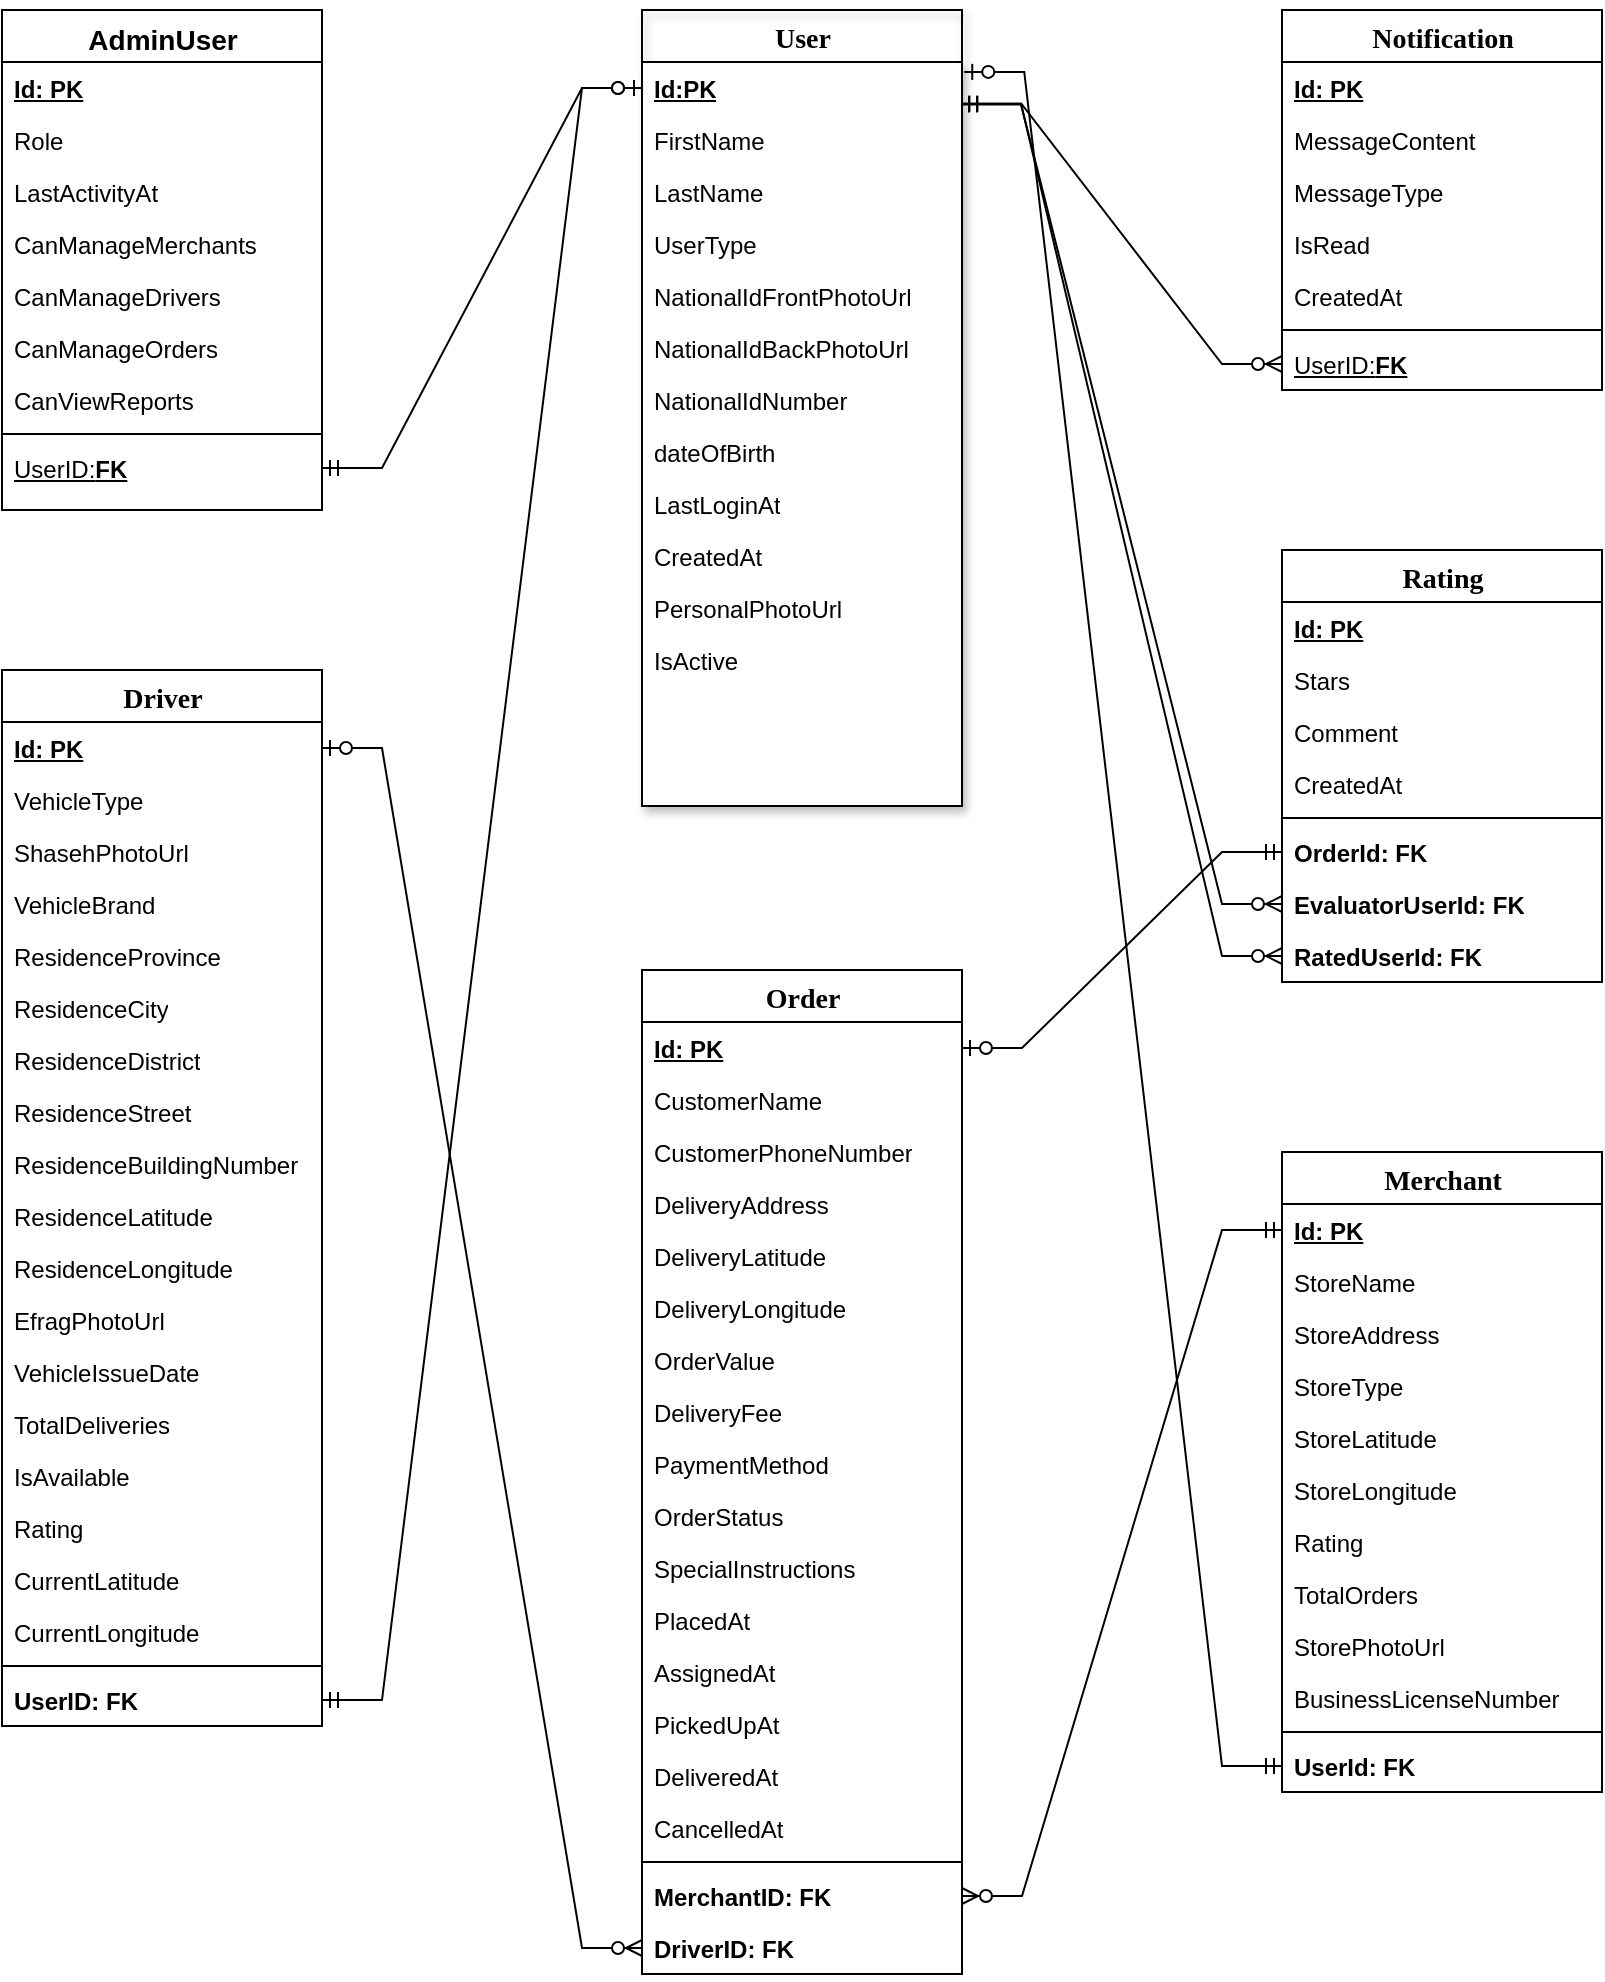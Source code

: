 <mxfile version="27.0.9">
  <diagram name="Page-1" id="9f46799a-70d6-7492-0946-bef42562c5a5">
    <mxGraphModel dx="758" dy="1317" grid="1" gridSize="10" guides="1" tooltips="1" connect="1" arrows="1" fold="1" page="1" pageScale="1" pageWidth="1100" pageHeight="850" background="none" math="0" shadow="0">
      <root>
        <mxCell id="0" />
        <mxCell id="1" parent="0" />
        <mxCell id="78961159f06e98e8-30" value="&lt;font style=&quot;font-size: 14px;&quot;&gt;User&lt;/font&gt;" style="swimlane;html=1;fontStyle=1;align=center;verticalAlign=top;childLayout=stackLayout;horizontal=1;startSize=26;horizontalStack=0;resizeParent=1;resizeLast=0;collapsible=1;marginBottom=0;swimlaneFillColor=#ffffff;rounded=0;shadow=1;comic=0;labelBackgroundColor=none;strokeWidth=1;fillColor=none;fontFamily=Verdana;fontSize=12;" parent="1" vertex="1">
          <mxGeometry x="440" y="-440" width="160" height="398" as="geometry" />
        </mxCell>
        <mxCell id="78961159f06e98e8-31" value="&lt;u&gt;&lt;b&gt;Id:PK&lt;/b&gt;&lt;/u&gt;" style="text;html=1;strokeColor=none;fillColor=none;align=left;verticalAlign=top;spacingLeft=4;spacingRight=4;whiteSpace=wrap;overflow=hidden;rotatable=0;points=[[0,0.5],[1,0.5]];portConstraint=eastwest;" parent="78961159f06e98e8-30" vertex="1">
          <mxGeometry y="26" width="160" height="26" as="geometry" />
        </mxCell>
        <mxCell id="78961159f06e98e8-37" value="FirstName" style="text;html=1;strokeColor=none;fillColor=none;align=left;verticalAlign=top;spacingLeft=4;spacingRight=4;whiteSpace=wrap;overflow=hidden;rotatable=0;points=[[0,0.5],[1,0.5]];portConstraint=eastwest;" parent="78961159f06e98e8-30" vertex="1">
          <mxGeometry y="52" width="160" height="26" as="geometry" />
        </mxCell>
        <mxCell id="78961159f06e98e8-39" value="LastName" style="text;html=1;strokeColor=none;fillColor=none;align=left;verticalAlign=top;spacingLeft=4;spacingRight=4;whiteSpace=wrap;overflow=hidden;rotatable=0;points=[[0,0.5],[1,0.5]];portConstraint=eastwest;" parent="78961159f06e98e8-30" vertex="1">
          <mxGeometry y="78" width="160" height="26" as="geometry" />
        </mxCell>
        <mxCell id="78961159f06e98e8-34" value="UserType" style="text;html=1;strokeColor=none;fillColor=none;align=left;verticalAlign=top;spacingLeft=4;spacingRight=4;whiteSpace=wrap;overflow=hidden;rotatable=0;points=[[0,0.5],[1,0.5]];portConstraint=eastwest;" parent="78961159f06e98e8-30" vertex="1">
          <mxGeometry y="104" width="160" height="26" as="geometry" />
        </mxCell>
        <mxCell id="VPQvotO6Zu7PKWgFoK75-1" value="&lt;span style=&quot;text-align: center;&quot;&gt;NationalIdFrontPhotoUrl&lt;/span&gt;" style="text;html=1;strokeColor=none;fillColor=none;align=left;verticalAlign=top;spacingLeft=4;spacingRight=4;whiteSpace=wrap;overflow=hidden;rotatable=0;points=[[0,0.5],[1,0.5]];portConstraint=eastwest;" parent="78961159f06e98e8-30" vertex="1">
          <mxGeometry y="130" width="160" height="26" as="geometry" />
        </mxCell>
        <mxCell id="VPQvotO6Zu7PKWgFoK75-3" value="&lt;span style=&quot;text-align: center;&quot;&gt;NationalIdBackPhotoUrl&lt;/span&gt;" style="text;html=1;strokeColor=none;fillColor=none;align=left;verticalAlign=top;spacingLeft=4;spacingRight=4;whiteSpace=wrap;overflow=hidden;rotatable=0;points=[[0,0.5],[1,0.5]];portConstraint=eastwest;" parent="78961159f06e98e8-30" vertex="1">
          <mxGeometry y="156" width="160" height="26" as="geometry" />
        </mxCell>
        <mxCell id="VPQvotO6Zu7PKWgFoK75-4" value="&lt;span style=&quot;text-align: center;&quot;&gt;NationalIdNumber&lt;/span&gt;" style="text;html=1;strokeColor=none;fillColor=none;align=left;verticalAlign=top;spacingLeft=4;spacingRight=4;whiteSpace=wrap;overflow=hidden;rotatable=0;points=[[0,0.5],[1,0.5]];portConstraint=eastwest;" parent="78961159f06e98e8-30" vertex="1">
          <mxGeometry y="182" width="160" height="26" as="geometry" />
        </mxCell>
        <mxCell id="VPQvotO6Zu7PKWgFoK75-5" value="&lt;span style=&quot;text-align: center;&quot;&gt;dateOfBirth&lt;/span&gt;" style="text;html=1;strokeColor=none;fillColor=none;align=left;verticalAlign=top;spacingLeft=4;spacingRight=4;whiteSpace=wrap;overflow=hidden;rotatable=0;points=[[0,0.5],[1,0.5]];portConstraint=eastwest;" parent="78961159f06e98e8-30" vertex="1">
          <mxGeometry y="208" width="160" height="26" as="geometry" />
        </mxCell>
        <mxCell id="78961159f06e98e8-36" value="&lt;span style=&quot;text-align: center;&quot;&gt;LastLoginAt&lt;/span&gt;" style="text;html=1;strokeColor=none;fillColor=none;align=left;verticalAlign=top;spacingLeft=4;spacingRight=4;whiteSpace=wrap;overflow=hidden;rotatable=0;points=[[0,0.5],[1,0.5]];portConstraint=eastwest;" parent="78961159f06e98e8-30" vertex="1">
          <mxGeometry y="234" width="160" height="26" as="geometry" />
        </mxCell>
        <mxCell id="SUh7LVjrC2NaDjoCSoDe-33" value="&lt;span style=&quot;text-align: center;&quot;&gt;CreatedAt&lt;/span&gt;" style="text;html=1;strokeColor=none;fillColor=none;align=left;verticalAlign=top;spacingLeft=4;spacingRight=4;whiteSpace=wrap;overflow=hidden;rotatable=0;points=[[0,0.5],[1,0.5]];portConstraint=eastwest;" parent="78961159f06e98e8-30" vertex="1">
          <mxGeometry y="260" width="160" height="26" as="geometry" />
        </mxCell>
        <mxCell id="78961159f06e98e8-42" value="&lt;span style=&quot;text-align: center;&quot;&gt;PersonalPhotoUrl&lt;/span&gt;" style="text;html=1;strokeColor=none;fillColor=none;align=left;verticalAlign=top;spacingLeft=4;spacingRight=4;whiteSpace=wrap;overflow=hidden;rotatable=0;points=[[0,0.5],[1,0.5]];portConstraint=eastwest;" parent="78961159f06e98e8-30" vertex="1">
          <mxGeometry y="286" width="160" height="26" as="geometry" />
        </mxCell>
        <mxCell id="VPQvotO6Zu7PKWgFoK75-6" value="&lt;span style=&quot;text-align: center;&quot;&gt;IsActive&lt;/span&gt;" style="text;html=1;strokeColor=none;fillColor=none;align=left;verticalAlign=top;spacingLeft=4;spacingRight=4;whiteSpace=wrap;overflow=hidden;rotatable=0;points=[[0,0.5],[1,0.5]];portConstraint=eastwest;" parent="78961159f06e98e8-30" vertex="1">
          <mxGeometry y="312" width="160" height="26" as="geometry" />
        </mxCell>
        <mxCell id="78961159f06e98e8-43" value="&lt;font style=&quot;font-size: 14px;&quot;&gt;Order&lt;/font&gt;" style="swimlane;html=1;fontStyle=1;align=center;verticalAlign=top;childLayout=stackLayout;horizontal=1;startSize=26;horizontalStack=0;resizeParent=1;resizeLast=0;collapsible=1;marginBottom=0;swimlaneFillColor=#ffffff;rounded=0;shadow=0;comic=0;labelBackgroundColor=none;strokeWidth=1;fillColor=none;fontFamily=Verdana;fontSize=12" parent="1" vertex="1">
          <mxGeometry x="440" y="40" width="160" height="502" as="geometry" />
        </mxCell>
        <mxCell id="78961159f06e98e8-44" value="&lt;u&gt;&lt;b&gt;Id: PK&lt;/b&gt;&lt;/u&gt;" style="text;html=1;strokeColor=none;fillColor=none;align=left;verticalAlign=top;spacingLeft=4;spacingRight=4;whiteSpace=wrap;overflow=hidden;rotatable=0;points=[[0,0.5],[1,0.5]];portConstraint=eastwest;" parent="78961159f06e98e8-43" vertex="1">
          <mxGeometry y="26" width="160" height="26" as="geometry" />
        </mxCell>
        <mxCell id="78961159f06e98e8-45" value="CustomerName " style="text;html=1;strokeColor=none;fillColor=none;align=left;verticalAlign=top;spacingLeft=4;spacingRight=4;whiteSpace=wrap;overflow=hidden;rotatable=0;points=[[0,0.5],[1,0.5]];portConstraint=eastwest;" parent="78961159f06e98e8-43" vertex="1">
          <mxGeometry y="52" width="160" height="26" as="geometry" />
        </mxCell>
        <mxCell id="78961159f06e98e8-49" value="CustomerPhoneNumber " style="text;html=1;strokeColor=none;fillColor=none;align=left;verticalAlign=top;spacingLeft=4;spacingRight=4;whiteSpace=wrap;overflow=hidden;rotatable=0;points=[[0,0.5],[1,0.5]];portConstraint=eastwest;" parent="78961159f06e98e8-43" vertex="1">
          <mxGeometry y="78" width="160" height="26" as="geometry" />
        </mxCell>
        <mxCell id="78961159f06e98e8-50" value="DeliveryAddress " style="text;html=1;strokeColor=none;fillColor=none;align=left;verticalAlign=top;spacingLeft=4;spacingRight=4;whiteSpace=wrap;overflow=hidden;rotatable=0;points=[[0,0.5],[1,0.5]];portConstraint=eastwest;" parent="78961159f06e98e8-43" vertex="1">
          <mxGeometry y="104" width="160" height="26" as="geometry" />
        </mxCell>
        <mxCell id="iL2EJ9oDhEHjna34eY3v-1" value="DeliveryLatitude  " style="text;html=1;strokeColor=none;fillColor=none;align=left;verticalAlign=top;spacingLeft=4;spacingRight=4;whiteSpace=wrap;overflow=hidden;rotatable=0;points=[[0,0.5],[1,0.5]];portConstraint=eastwest;" parent="78961159f06e98e8-43" vertex="1">
          <mxGeometry y="130" width="160" height="26" as="geometry" />
        </mxCell>
        <mxCell id="iL2EJ9oDhEHjna34eY3v-2" value="DeliveryLongitude  " style="text;html=1;strokeColor=none;fillColor=none;align=left;verticalAlign=top;spacingLeft=4;spacingRight=4;whiteSpace=wrap;overflow=hidden;rotatable=0;points=[[0,0.5],[1,0.5]];portConstraint=eastwest;" parent="78961159f06e98e8-43" vertex="1">
          <mxGeometry y="156" width="160" height="26" as="geometry" />
        </mxCell>
        <mxCell id="iL2EJ9oDhEHjna34eY3v-3" value="OrderValue   " style="text;html=1;strokeColor=none;fillColor=none;align=left;verticalAlign=top;spacingLeft=4;spacingRight=4;whiteSpace=wrap;overflow=hidden;rotatable=0;points=[[0,0.5],[1,0.5]];portConstraint=eastwest;" parent="78961159f06e98e8-43" vertex="1">
          <mxGeometry y="182" width="160" height="26" as="geometry" />
        </mxCell>
        <mxCell id="iL2EJ9oDhEHjna34eY3v-4" value="DeliveryFee   " style="text;html=1;strokeColor=none;fillColor=none;align=left;verticalAlign=top;spacingLeft=4;spacingRight=4;whiteSpace=wrap;overflow=hidden;rotatable=0;points=[[0,0.5],[1,0.5]];portConstraint=eastwest;" parent="78961159f06e98e8-43" vertex="1">
          <mxGeometry y="208" width="160" height="26" as="geometry" />
        </mxCell>
        <mxCell id="iL2EJ9oDhEHjna34eY3v-5" value="PaymentMethod   " style="text;html=1;strokeColor=none;fillColor=none;align=left;verticalAlign=top;spacingLeft=4;spacingRight=4;whiteSpace=wrap;overflow=hidden;rotatable=0;points=[[0,0.5],[1,0.5]];portConstraint=eastwest;" parent="78961159f06e98e8-43" vertex="1">
          <mxGeometry y="234" width="160" height="26" as="geometry" />
        </mxCell>
        <mxCell id="iL2EJ9oDhEHjna34eY3v-6" value="OrderStatus   " style="text;html=1;strokeColor=none;fillColor=none;align=left;verticalAlign=top;spacingLeft=4;spacingRight=4;whiteSpace=wrap;overflow=hidden;rotatable=0;points=[[0,0.5],[1,0.5]];portConstraint=eastwest;" parent="78961159f06e98e8-43" vertex="1">
          <mxGeometry y="260" width="160" height="26" as="geometry" />
        </mxCell>
        <mxCell id="iL2EJ9oDhEHjna34eY3v-7" value="SpecialInstructions   " style="text;html=1;strokeColor=none;fillColor=none;align=left;verticalAlign=top;spacingLeft=4;spacingRight=4;whiteSpace=wrap;overflow=hidden;rotatable=0;points=[[0,0.5],[1,0.5]];portConstraint=eastwest;" parent="78961159f06e98e8-43" vertex="1">
          <mxGeometry y="286" width="160" height="26" as="geometry" />
        </mxCell>
        <mxCell id="iL2EJ9oDhEHjna34eY3v-8" value="PlacedAt    " style="text;html=1;strokeColor=none;fillColor=none;align=left;verticalAlign=top;spacingLeft=4;spacingRight=4;whiteSpace=wrap;overflow=hidden;rotatable=0;points=[[0,0.5],[1,0.5]];portConstraint=eastwest;" parent="78961159f06e98e8-43" vertex="1">
          <mxGeometry y="312" width="160" height="26" as="geometry" />
        </mxCell>
        <mxCell id="iL2EJ9oDhEHjna34eY3v-9" value="AssignedAt    " style="text;html=1;strokeColor=none;fillColor=none;align=left;verticalAlign=top;spacingLeft=4;spacingRight=4;whiteSpace=wrap;overflow=hidden;rotatable=0;points=[[0,0.5],[1,0.5]];portConstraint=eastwest;" parent="78961159f06e98e8-43" vertex="1">
          <mxGeometry y="338" width="160" height="26" as="geometry" />
        </mxCell>
        <mxCell id="iL2EJ9oDhEHjna34eY3v-10" value="PickedUpAt    " style="text;html=1;strokeColor=none;fillColor=none;align=left;verticalAlign=top;spacingLeft=4;spacingRight=4;whiteSpace=wrap;overflow=hidden;rotatable=0;points=[[0,0.5],[1,0.5]];portConstraint=eastwest;" parent="78961159f06e98e8-43" vertex="1">
          <mxGeometry y="364" width="160" height="26" as="geometry" />
        </mxCell>
        <mxCell id="iL2EJ9oDhEHjna34eY3v-11" value="DeliveredAt     " style="text;html=1;strokeColor=none;fillColor=none;align=left;verticalAlign=top;spacingLeft=4;spacingRight=4;whiteSpace=wrap;overflow=hidden;rotatable=0;points=[[0,0.5],[1,0.5]];portConstraint=eastwest;" parent="78961159f06e98e8-43" vertex="1">
          <mxGeometry y="390" width="160" height="26" as="geometry" />
        </mxCell>
        <mxCell id="iL2EJ9oDhEHjna34eY3v-12" value="CancelledAt    " style="text;html=1;strokeColor=none;fillColor=none;align=left;verticalAlign=top;spacingLeft=4;spacingRight=4;whiteSpace=wrap;overflow=hidden;rotatable=0;points=[[0,0.5],[1,0.5]];portConstraint=eastwest;" parent="78961159f06e98e8-43" vertex="1">
          <mxGeometry y="416" width="160" height="26" as="geometry" />
        </mxCell>
        <mxCell id="78961159f06e98e8-51" value="" style="line;html=1;strokeWidth=1;fillColor=none;align=left;verticalAlign=middle;spacingTop=-1;spacingLeft=3;spacingRight=3;rotatable=0;labelPosition=right;points=[];portConstraint=eastwest;" parent="78961159f06e98e8-43" vertex="1">
          <mxGeometry y="442" width="160" height="8" as="geometry" />
        </mxCell>
        <mxCell id="78961159f06e98e8-52" value="&lt;b&gt;MerchantID: FK&lt;/b&gt;" style="text;html=1;strokeColor=none;fillColor=none;align=left;verticalAlign=top;spacingLeft=4;spacingRight=4;whiteSpace=wrap;overflow=hidden;rotatable=0;points=[[0,0.5],[1,0.5]];portConstraint=eastwest;" parent="78961159f06e98e8-43" vertex="1">
          <mxGeometry y="450" width="160" height="26" as="geometry" />
        </mxCell>
        <mxCell id="F0Hp7yyjyl0AhPJtBW6G-1" value="&lt;b&gt;DriverID: FK&lt;/b&gt;" style="text;html=1;strokeColor=none;fillColor=none;align=left;verticalAlign=top;spacingLeft=4;spacingRight=4;whiteSpace=wrap;overflow=hidden;rotatable=0;points=[[0,0.5],[1,0.5]];portConstraint=eastwest;" parent="78961159f06e98e8-43" vertex="1">
          <mxGeometry y="476" width="160" height="26" as="geometry" />
        </mxCell>
        <mxCell id="78961159f06e98e8-95" value="&lt;font style=&quot;font-size: 14px;&quot;&gt;Rating  &lt;/font&gt;" style="swimlane;html=1;fontStyle=1;align=center;verticalAlign=top;childLayout=stackLayout;horizontal=1;startSize=26;horizontalStack=0;resizeParent=1;resizeLast=0;collapsible=1;marginBottom=0;swimlaneFillColor=#ffffff;rounded=0;shadow=0;comic=0;labelBackgroundColor=none;strokeWidth=1;fillColor=none;fontFamily=Verdana;fontSize=12" parent="1" vertex="1">
          <mxGeometry x="760" y="-170" width="160" height="216" as="geometry" />
        </mxCell>
        <mxCell id="78961159f06e98e8-96" value="&lt;b&gt;&lt;u&gt;Id: PK&lt;/u&gt;&lt;/b&gt;" style="text;html=1;strokeColor=none;fillColor=none;align=left;verticalAlign=top;spacingLeft=4;spacingRight=4;whiteSpace=wrap;overflow=hidden;rotatable=0;points=[[0,0.5],[1,0.5]];portConstraint=eastwest;" parent="78961159f06e98e8-95" vertex="1">
          <mxGeometry y="26" width="160" height="26" as="geometry" />
        </mxCell>
        <mxCell id="78961159f06e98e8-97" value="Stars " style="text;html=1;strokeColor=none;fillColor=none;align=left;verticalAlign=top;spacingLeft=4;spacingRight=4;whiteSpace=wrap;overflow=hidden;rotatable=0;points=[[0,0.5],[1,0.5]];portConstraint=eastwest;" parent="78961159f06e98e8-95" vertex="1">
          <mxGeometry y="52" width="160" height="26" as="geometry" />
        </mxCell>
        <mxCell id="78961159f06e98e8-102" value="Comment " style="text;html=1;strokeColor=none;fillColor=none;align=left;verticalAlign=top;spacingLeft=4;spacingRight=4;whiteSpace=wrap;overflow=hidden;rotatable=0;points=[[0,0.5],[1,0.5]];portConstraint=eastwest;" parent="78961159f06e98e8-95" vertex="1">
          <mxGeometry y="78" width="160" height="26" as="geometry" />
        </mxCell>
        <mxCell id="0GrzaZNlcetozOdafaef-1" value="CreatedAt " style="text;html=1;strokeColor=none;fillColor=none;align=left;verticalAlign=top;spacingLeft=4;spacingRight=4;whiteSpace=wrap;overflow=hidden;rotatable=0;points=[[0,0.5],[1,0.5]];portConstraint=eastwest;" parent="78961159f06e98e8-95" vertex="1">
          <mxGeometry y="104" width="160" height="26" as="geometry" />
        </mxCell>
        <mxCell id="78961159f06e98e8-103" value="" style="line;html=1;strokeWidth=1;fillColor=none;align=left;verticalAlign=middle;spacingTop=-1;spacingLeft=3;spacingRight=3;rotatable=0;labelPosition=right;points=[];portConstraint=eastwest;" parent="78961159f06e98e8-95" vertex="1">
          <mxGeometry y="130" width="160" height="8" as="geometry" />
        </mxCell>
        <mxCell id="78961159f06e98e8-104" value="&lt;b&gt;OrderId: FK&lt;/b&gt;" style="text;html=1;strokeColor=none;fillColor=none;align=left;verticalAlign=top;spacingLeft=4;spacingRight=4;whiteSpace=wrap;overflow=hidden;rotatable=0;points=[[0,0.5],[1,0.5]];portConstraint=eastwest;" parent="78961159f06e98e8-95" vertex="1">
          <mxGeometry y="138" width="160" height="26" as="geometry" />
        </mxCell>
        <mxCell id="iL2EJ9oDhEHjna34eY3v-20" value="&lt;b&gt;EvaluatorUserId: FK&lt;/b&gt;" style="text;html=1;strokeColor=none;fillColor=none;align=left;verticalAlign=top;spacingLeft=4;spacingRight=4;whiteSpace=wrap;overflow=hidden;rotatable=0;points=[[0,0.5],[1,0.5]];portConstraint=eastwest;" parent="78961159f06e98e8-95" vertex="1">
          <mxGeometry y="164" width="160" height="26" as="geometry" />
        </mxCell>
        <mxCell id="iL2EJ9oDhEHjna34eY3v-21" value="&lt;b&gt;RatedUserId: FK&lt;/b&gt;" style="text;html=1;strokeColor=none;fillColor=none;align=left;verticalAlign=top;spacingLeft=4;spacingRight=4;whiteSpace=wrap;overflow=hidden;rotatable=0;points=[[0,0.5],[1,0.5]];portConstraint=eastwest;" parent="78961159f06e98e8-95" vertex="1">
          <mxGeometry y="190" width="160" height="26" as="geometry" />
        </mxCell>
        <mxCell id="X3uE-LrM48MCn2eNPJ3g-1" value="&lt;font style=&quot;font-size: 14px;&quot;&gt;Driver&lt;/font&gt;" style="swimlane;html=1;fontStyle=1;align=center;verticalAlign=top;childLayout=stackLayout;horizontal=1;startSize=26;horizontalStack=0;resizeParent=1;resizeLast=0;collapsible=1;marginBottom=0;swimlaneFillColor=#ffffff;rounded=0;shadow=0;comic=0;labelBackgroundColor=none;strokeWidth=1;fillColor=none;fontFamily=Verdana;fontSize=12" parent="1" vertex="1">
          <mxGeometry x="120" y="-110" width="160" height="528" as="geometry" />
        </mxCell>
        <mxCell id="X3uE-LrM48MCn2eNPJ3g-2" value="&lt;b&gt;&lt;u&gt;Id: PK&lt;/u&gt;&lt;/b&gt;" style="text;html=1;strokeColor=none;fillColor=none;align=left;verticalAlign=top;spacingLeft=4;spacingRight=4;whiteSpace=wrap;overflow=hidden;rotatable=0;points=[[0,0.5],[1,0.5]];portConstraint=eastwest;" parent="X3uE-LrM48MCn2eNPJ3g-1" vertex="1">
          <mxGeometry y="26" width="160" height="26" as="geometry" />
        </mxCell>
        <mxCell id="VPQvotO6Zu7PKWgFoK75-17" value="VehicleType " style="text;html=1;strokeColor=none;fillColor=none;align=left;verticalAlign=top;spacingLeft=4;spacingRight=4;whiteSpace=wrap;overflow=hidden;rotatable=0;points=[[0,0.5],[1,0.5]];portConstraint=eastwest;" parent="X3uE-LrM48MCn2eNPJ3g-1" vertex="1">
          <mxGeometry y="52" width="160" height="26" as="geometry" />
        </mxCell>
        <mxCell id="VPQvotO6Zu7PKWgFoK75-16" value="ShasehPhotoUrl  " style="text;html=1;strokeColor=none;fillColor=none;align=left;verticalAlign=top;spacingLeft=4;spacingRight=4;whiteSpace=wrap;overflow=hidden;rotatable=0;points=[[0,0.5],[1,0.5]];portConstraint=eastwest;" parent="X3uE-LrM48MCn2eNPJ3g-1" vertex="1">
          <mxGeometry y="78" width="160" height="26" as="geometry" />
        </mxCell>
        <mxCell id="VPQvotO6Zu7PKWgFoK75-18" value="VehicleBrand  " style="text;html=1;strokeColor=none;fillColor=none;align=left;verticalAlign=top;spacingLeft=4;spacingRight=4;whiteSpace=wrap;overflow=hidden;rotatable=0;points=[[0,0.5],[1,0.5]];portConstraint=eastwest;" parent="X3uE-LrM48MCn2eNPJ3g-1" vertex="1">
          <mxGeometry y="104" width="160" height="26" as="geometry" />
        </mxCell>
        <mxCell id="VPQvotO6Zu7PKWgFoK75-19" value="ResidenceProvince  " style="text;html=1;strokeColor=none;fillColor=none;align=left;verticalAlign=top;spacingLeft=4;spacingRight=4;whiteSpace=wrap;overflow=hidden;rotatable=0;points=[[0,0.5],[1,0.5]];portConstraint=eastwest;" parent="X3uE-LrM48MCn2eNPJ3g-1" vertex="1">
          <mxGeometry y="130" width="160" height="26" as="geometry" />
        </mxCell>
        <mxCell id="UyxnEt44LT0u_xQNHHzw-1" value="ResidenceCity" style="text;html=1;strokeColor=none;fillColor=none;align=left;verticalAlign=top;spacingLeft=4;spacingRight=4;whiteSpace=wrap;overflow=hidden;rotatable=0;points=[[0,0.5],[1,0.5]];portConstraint=eastwest;" vertex="1" parent="X3uE-LrM48MCn2eNPJ3g-1">
          <mxGeometry y="156" width="160" height="26" as="geometry" />
        </mxCell>
        <mxCell id="VPQvotO6Zu7PKWgFoK75-20" value="ResidenceDistrict  " style="text;html=1;strokeColor=none;fillColor=none;align=left;verticalAlign=top;spacingLeft=4;spacingRight=4;whiteSpace=wrap;overflow=hidden;rotatable=0;points=[[0,0.5],[1,0.5]];portConstraint=eastwest;" parent="X3uE-LrM48MCn2eNPJ3g-1" vertex="1">
          <mxGeometry y="182" width="160" height="26" as="geometry" />
        </mxCell>
        <mxCell id="VPQvotO6Zu7PKWgFoK75-21" value="ResidenceStreet  " style="text;html=1;strokeColor=none;fillColor=none;align=left;verticalAlign=top;spacingLeft=4;spacingRight=4;whiteSpace=wrap;overflow=hidden;rotatable=0;points=[[0,0.5],[1,0.5]];portConstraint=eastwest;" parent="X3uE-LrM48MCn2eNPJ3g-1" vertex="1">
          <mxGeometry y="208" width="160" height="26" as="geometry" />
        </mxCell>
        <mxCell id="VPQvotO6Zu7PKWgFoK75-22" value="ResidenceBuildingNumber  " style="text;html=1;strokeColor=none;fillColor=none;align=left;verticalAlign=top;spacingLeft=4;spacingRight=4;whiteSpace=wrap;overflow=hidden;rotatable=0;points=[[0,0.5],[1,0.5]];portConstraint=eastwest;" parent="X3uE-LrM48MCn2eNPJ3g-1" vertex="1">
          <mxGeometry y="234" width="160" height="26" as="geometry" />
        </mxCell>
        <mxCell id="VPQvotO6Zu7PKWgFoK75-23" value="ResidenceLatitude  " style="text;html=1;strokeColor=none;fillColor=none;align=left;verticalAlign=top;spacingLeft=4;spacingRight=4;whiteSpace=wrap;overflow=hidden;rotatable=0;points=[[0,0.5],[1,0.5]];portConstraint=eastwest;" parent="X3uE-LrM48MCn2eNPJ3g-1" vertex="1">
          <mxGeometry y="260" width="160" height="26" as="geometry" />
        </mxCell>
        <mxCell id="VPQvotO6Zu7PKWgFoK75-24" value="ResidenceLongitude  " style="text;html=1;strokeColor=none;fillColor=none;align=left;verticalAlign=top;spacingLeft=4;spacingRight=4;whiteSpace=wrap;overflow=hidden;rotatable=0;points=[[0,0.5],[1,0.5]];portConstraint=eastwest;" parent="X3uE-LrM48MCn2eNPJ3g-1" vertex="1">
          <mxGeometry y="286" width="160" height="26" as="geometry" />
        </mxCell>
        <mxCell id="VPQvotO6Zu7PKWgFoK75-25" value="EfragPhotoUrl  " style="text;html=1;strokeColor=none;fillColor=none;align=left;verticalAlign=top;spacingLeft=4;spacingRight=4;whiteSpace=wrap;overflow=hidden;rotatable=0;points=[[0,0.5],[1,0.5]];portConstraint=eastwest;" parent="X3uE-LrM48MCn2eNPJ3g-1" vertex="1">
          <mxGeometry y="312" width="160" height="26" as="geometry" />
        </mxCell>
        <mxCell id="VPQvotO6Zu7PKWgFoK75-27" value="VehicleIssueDate  " style="text;html=1;strokeColor=none;fillColor=none;align=left;verticalAlign=top;spacingLeft=4;spacingRight=4;whiteSpace=wrap;overflow=hidden;rotatable=0;points=[[0,0.5],[1,0.5]];portConstraint=eastwest;" parent="X3uE-LrM48MCn2eNPJ3g-1" vertex="1">
          <mxGeometry y="338" width="160" height="26" as="geometry" />
        </mxCell>
        <mxCell id="UyxnEt44LT0u_xQNHHzw-2" value="&lt;span style=&quot;text-align: center;&quot;&gt;TotalDeliveries&lt;/span&gt;" style="text;html=1;strokeColor=none;fillColor=none;align=left;verticalAlign=top;spacingLeft=4;spacingRight=4;whiteSpace=wrap;overflow=hidden;rotatable=0;points=[[0,0.5],[1,0.5]];portConstraint=eastwest;" vertex="1" parent="X3uE-LrM48MCn2eNPJ3g-1">
          <mxGeometry y="364" width="160" height="26" as="geometry" />
        </mxCell>
        <mxCell id="VPQvotO6Zu7PKWgFoK75-28" value="IsAvailable   " style="text;html=1;strokeColor=none;fillColor=none;align=left;verticalAlign=top;spacingLeft=4;spacingRight=4;whiteSpace=wrap;overflow=hidden;rotatable=0;points=[[0,0.5],[1,0.5]];portConstraint=eastwest;" parent="X3uE-LrM48MCn2eNPJ3g-1" vertex="1">
          <mxGeometry y="390" width="160" height="26" as="geometry" />
        </mxCell>
        <mxCell id="VPQvotO6Zu7PKWgFoK75-29" value="Rating  " style="text;html=1;strokeColor=none;fillColor=none;align=left;verticalAlign=top;spacingLeft=4;spacingRight=4;whiteSpace=wrap;overflow=hidden;rotatable=0;points=[[0,0.5],[1,0.5]];portConstraint=eastwest;" parent="X3uE-LrM48MCn2eNPJ3g-1" vertex="1">
          <mxGeometry y="416" width="160" height="26" as="geometry" />
        </mxCell>
        <mxCell id="VPQvotO6Zu7PKWgFoK75-30" value="CurrentLatitude   " style="text;html=1;strokeColor=none;fillColor=none;align=left;verticalAlign=top;spacingLeft=4;spacingRight=4;whiteSpace=wrap;overflow=hidden;rotatable=0;points=[[0,0.5],[1,0.5]];portConstraint=eastwest;" parent="X3uE-LrM48MCn2eNPJ3g-1" vertex="1">
          <mxGeometry y="442" width="160" height="26" as="geometry" />
        </mxCell>
        <mxCell id="VPQvotO6Zu7PKWgFoK75-31" value="CurrentLongitude   " style="text;html=1;strokeColor=none;fillColor=none;align=left;verticalAlign=top;spacingLeft=4;spacingRight=4;whiteSpace=wrap;overflow=hidden;rotatable=0;points=[[0,0.5],[1,0.5]];portConstraint=eastwest;" parent="X3uE-LrM48MCn2eNPJ3g-1" vertex="1">
          <mxGeometry y="468" width="160" height="26" as="geometry" />
        </mxCell>
        <mxCell id="SUh7LVjrC2NaDjoCSoDe-18" value="" style="line;html=1;strokeWidth=1;fillColor=none;align=left;verticalAlign=middle;spacingTop=-1;spacingLeft=3;spacingRight=3;rotatable=0;labelPosition=right;points=[];portConstraint=eastwest;" parent="X3uE-LrM48MCn2eNPJ3g-1" vertex="1">
          <mxGeometry y="494" width="160" height="8" as="geometry" />
        </mxCell>
        <mxCell id="SUh7LVjrC2NaDjoCSoDe-20" value="&lt;b&gt;UserID: FK&lt;/b&gt;" style="text;html=1;strokeColor=none;fillColor=none;align=left;verticalAlign=top;spacingLeft=4;spacingRight=4;whiteSpace=wrap;overflow=hidden;rotatable=0;points=[[0,0.5],[1,0.5]];portConstraint=eastwest;" parent="X3uE-LrM48MCn2eNPJ3g-1" vertex="1">
          <mxGeometry y="502" width="160" height="26" as="geometry" />
        </mxCell>
        <mxCell id="X3uE-LrM48MCn2eNPJ3g-8" value="&lt;font style=&quot;font-size: 14px;&quot;&gt;Notification&lt;/font&gt;" style="swimlane;html=1;fontStyle=1;align=center;verticalAlign=top;childLayout=stackLayout;horizontal=1;startSize=26;horizontalStack=0;resizeParent=1;resizeLast=0;collapsible=1;marginBottom=0;swimlaneFillColor=#ffffff;rounded=0;shadow=0;comic=0;labelBackgroundColor=none;strokeWidth=1;fillColor=none;fontFamily=Verdana;fontSize=12;noLabel=0;fixDash=0;metaEdit=0;spacing=2;" parent="1" vertex="1">
          <mxGeometry x="760" y="-440" width="160" height="190" as="geometry" />
        </mxCell>
        <mxCell id="SUh7LVjrC2NaDjoCSoDe-30" value="&lt;b style=&quot;background-color: transparent; color: light-dark(rgb(0, 0, 0), rgb(255, 255, 255));&quot;&gt;&lt;u&gt;Id: PK&lt;/u&gt;&lt;/b&gt;" style="text;html=1;strokeColor=none;fillColor=none;align=left;verticalAlign=top;spacingLeft=4;spacingRight=4;whiteSpace=wrap;overflow=hidden;rotatable=0;points=[[0,0.5],[1,0.5]];portConstraint=eastwest;" parent="X3uE-LrM48MCn2eNPJ3g-8" vertex="1">
          <mxGeometry y="26" width="160" height="26" as="geometry" />
        </mxCell>
        <mxCell id="X3uE-LrM48MCn2eNPJ3g-10" value="&lt;span style=&quot;text-align: center;&quot;&gt;MessageContent&lt;/span&gt;" style="text;html=1;strokeColor=none;fillColor=none;align=left;verticalAlign=top;spacingLeft=4;spacingRight=4;whiteSpace=wrap;overflow=hidden;rotatable=0;points=[[0,0.5],[1,0.5]];portConstraint=eastwest;" parent="X3uE-LrM48MCn2eNPJ3g-8" vertex="1">
          <mxGeometry y="52" width="160" height="26" as="geometry" />
        </mxCell>
        <mxCell id="X3uE-LrM48MCn2eNPJ3g-11" value="&lt;span style=&quot;text-align: center;&quot;&gt;MessageType&lt;/span&gt;" style="text;html=1;strokeColor=none;fillColor=none;align=left;verticalAlign=top;spacingLeft=4;spacingRight=4;whiteSpace=wrap;overflow=hidden;rotatable=0;points=[[0,0.5],[1,0.5]];portConstraint=eastwest;" parent="X3uE-LrM48MCn2eNPJ3g-8" vertex="1">
          <mxGeometry y="78" width="160" height="26" as="geometry" />
        </mxCell>
        <mxCell id="SUh7LVjrC2NaDjoCSoDe-32" value="&lt;span style=&quot;text-align: center;&quot;&gt;IsRead&lt;/span&gt;" style="text;html=1;strokeColor=none;fillColor=none;align=left;verticalAlign=top;spacingLeft=4;spacingRight=4;whiteSpace=wrap;overflow=hidden;rotatable=0;points=[[0,0.5],[1,0.5]];portConstraint=eastwest;" parent="X3uE-LrM48MCn2eNPJ3g-8" vertex="1">
          <mxGeometry y="104" width="160" height="26" as="geometry" />
        </mxCell>
        <mxCell id="VPQvotO6Zu7PKWgFoK75-12" value="&lt;span style=&quot;text-align: center;&quot;&gt;CreatedAt&lt;/span&gt;" style="text;html=1;strokeColor=none;fillColor=none;align=left;verticalAlign=top;spacingLeft=4;spacingRight=4;whiteSpace=wrap;overflow=hidden;rotatable=0;points=[[0,0.5],[1,0.5]];portConstraint=eastwest;" parent="X3uE-LrM48MCn2eNPJ3g-8" vertex="1">
          <mxGeometry y="130" width="160" height="26" as="geometry" />
        </mxCell>
        <mxCell id="VPQvotO6Zu7PKWgFoK75-15" value="" style="line;html=1;strokeWidth=1;fillColor=none;align=left;verticalAlign=middle;spacingTop=-1;spacingLeft=3;spacingRight=3;rotatable=0;labelPosition=right;points=[];portConstraint=eastwest;" parent="X3uE-LrM48MCn2eNPJ3g-8" vertex="1">
          <mxGeometry y="156" width="160" height="8" as="geometry" />
        </mxCell>
        <mxCell id="VPQvotO6Zu7PKWgFoK75-13" value="&lt;u&gt;UserID:&lt;b&gt;FK&lt;/b&gt;&lt;/u&gt;" style="text;html=1;strokeColor=none;fillColor=none;align=left;verticalAlign=top;spacingLeft=4;spacingRight=4;whiteSpace=wrap;overflow=hidden;rotatable=0;points=[[0,0.5],[1,0.5]];portConstraint=eastwest;" parent="X3uE-LrM48MCn2eNPJ3g-8" vertex="1">
          <mxGeometry y="164" width="160" height="26" as="geometry" />
        </mxCell>
        <mxCell id="jT9vipb4cR68LhdPQQRQ-14" value="" style="edgeStyle=entityRelationEdgeStyle;fontSize=12;html=1;endArrow=ERzeroToOne;startArrow=ERmandOne;rounded=0;exitX=1;exitY=0.5;exitDx=0;exitDy=0;" parent="1" source="SUh7LVjrC2NaDjoCSoDe-20" target="78961159f06e98e8-31" edge="1">
          <mxGeometry width="100" height="100" relative="1" as="geometry">
            <mxPoint x="260" y="-230" as="sourcePoint" />
            <mxPoint x="190" y="-120" as="targetPoint" />
          </mxGeometry>
        </mxCell>
        <mxCell id="SUh7LVjrC2NaDjoCSoDe-6" value="&lt;b style=&quot;font-family: Helvetica; text-wrap-mode: wrap;&quot;&gt;&lt;font style=&quot;font-size: 14px;&quot;&gt;AdminUser&lt;/font&gt;&lt;/b&gt;" style="swimlane;html=1;fontStyle=1;align=center;verticalAlign=top;childLayout=stackLayout;horizontal=1;startSize=26;horizontalStack=0;resizeParent=1;resizeLast=0;collapsible=1;marginBottom=0;swimlaneFillColor=#ffffff;rounded=0;shadow=0;comic=0;labelBackgroundColor=none;strokeWidth=1;fillColor=none;fontFamily=Verdana;fontSize=12" parent="1" vertex="1">
          <mxGeometry x="120" y="-440" width="160" height="250" as="geometry" />
        </mxCell>
        <mxCell id="SUh7LVjrC2NaDjoCSoDe-7" value="&lt;u&gt;&lt;b&gt;Id: PK&lt;/b&gt;&lt;/u&gt;" style="text;html=1;strokeColor=none;fillColor=none;align=left;verticalAlign=top;spacingLeft=4;spacingRight=4;whiteSpace=wrap;overflow=hidden;rotatable=0;points=[[0,0.5],[1,0.5]];portConstraint=eastwest;" parent="SUh7LVjrC2NaDjoCSoDe-6" vertex="1">
          <mxGeometry y="26" width="160" height="26" as="geometry" />
        </mxCell>
        <mxCell id="SUh7LVjrC2NaDjoCSoDe-8" value="&lt;span style=&quot;text-align: center;&quot;&gt;Role&lt;/span&gt;" style="text;html=1;strokeColor=none;fillColor=none;align=left;verticalAlign=top;spacingLeft=4;spacingRight=4;whiteSpace=wrap;overflow=hidden;rotatable=0;points=[[0,0.5],[1,0.5]];portConstraint=eastwest;" parent="SUh7LVjrC2NaDjoCSoDe-6" vertex="1">
          <mxGeometry y="52" width="160" height="26" as="geometry" />
        </mxCell>
        <mxCell id="SUh7LVjrC2NaDjoCSoDe-14" value="&lt;span style=&quot;text-align: center;&quot;&gt;LastActivityAt&lt;/span&gt;" style="text;html=1;strokeColor=none;fillColor=none;align=left;verticalAlign=top;spacingLeft=4;spacingRight=4;whiteSpace=wrap;overflow=hidden;rotatable=0;points=[[0,0.5],[1,0.5]];portConstraint=eastwest;" parent="SUh7LVjrC2NaDjoCSoDe-6" vertex="1">
          <mxGeometry y="78" width="160" height="26" as="geometry" />
        </mxCell>
        <mxCell id="SUh7LVjrC2NaDjoCSoDe-9" value="&lt;span style=&quot;text-align: center;&quot;&gt;CanManageMerchants&lt;/span&gt;" style="text;html=1;strokeColor=none;fillColor=none;align=left;verticalAlign=top;spacingLeft=4;spacingRight=4;whiteSpace=wrap;overflow=hidden;rotatable=0;points=[[0,0.5],[1,0.5]];portConstraint=eastwest;" parent="SUh7LVjrC2NaDjoCSoDe-6" vertex="1">
          <mxGeometry y="104" width="160" height="26" as="geometry" />
        </mxCell>
        <mxCell id="SUh7LVjrC2NaDjoCSoDe-10" value="&lt;span style=&quot;text-align: center;&quot;&gt;CanManageDrivers&lt;/span&gt;" style="text;html=1;strokeColor=none;fillColor=none;align=left;verticalAlign=top;spacingLeft=4;spacingRight=4;whiteSpace=wrap;overflow=hidden;rotatable=0;points=[[0,0.5],[1,0.5]];portConstraint=eastwest;" parent="SUh7LVjrC2NaDjoCSoDe-6" vertex="1">
          <mxGeometry y="130" width="160" height="26" as="geometry" />
        </mxCell>
        <mxCell id="SUh7LVjrC2NaDjoCSoDe-15" value="&lt;span style=&quot;text-align: center;&quot;&gt;CanManageOrders&lt;/span&gt;" style="text;html=1;strokeColor=none;fillColor=none;align=left;verticalAlign=top;spacingLeft=4;spacingRight=4;whiteSpace=wrap;overflow=hidden;rotatable=0;points=[[0,0.5],[1,0.5]];portConstraint=eastwest;" parent="SUh7LVjrC2NaDjoCSoDe-6" vertex="1">
          <mxGeometry y="156" width="160" height="26" as="geometry" />
        </mxCell>
        <mxCell id="VPQvotO6Zu7PKWgFoK75-7" value="&lt;span style=&quot;text-align: center;&quot;&gt;CanViewReports&lt;/span&gt;" style="text;html=1;strokeColor=none;fillColor=none;align=left;verticalAlign=top;spacingLeft=4;spacingRight=4;whiteSpace=wrap;overflow=hidden;rotatable=0;points=[[0,0.5],[1,0.5]];portConstraint=eastwest;" parent="SUh7LVjrC2NaDjoCSoDe-6" vertex="1">
          <mxGeometry y="182" width="160" height="26" as="geometry" />
        </mxCell>
        <mxCell id="VPQvotO6Zu7PKWgFoK75-9" value="" style="line;html=1;strokeWidth=1;fillColor=none;align=left;verticalAlign=middle;spacingTop=-1;spacingLeft=3;spacingRight=3;rotatable=0;labelPosition=right;points=[];portConstraint=eastwest;" parent="SUh7LVjrC2NaDjoCSoDe-6" vertex="1">
          <mxGeometry y="208" width="160" height="8" as="geometry" />
        </mxCell>
        <mxCell id="VPQvotO6Zu7PKWgFoK75-8" value="&lt;u&gt;UserID:&lt;b&gt;FK&lt;/b&gt;&lt;/u&gt;" style="text;html=1;strokeColor=none;fillColor=none;align=left;verticalAlign=top;spacingLeft=4;spacingRight=4;whiteSpace=wrap;overflow=hidden;rotatable=0;points=[[0,0.5],[1,0.5]];portConstraint=eastwest;" parent="SUh7LVjrC2NaDjoCSoDe-6" vertex="1">
          <mxGeometry y="216" width="160" height="26" as="geometry" />
        </mxCell>
        <mxCell id="iL2EJ9oDhEHjna34eY3v-13" value="&lt;font style=&quot;font-size: 14px;&quot;&gt;Merchant&lt;/font&gt;" style="swimlane;html=1;fontStyle=1;align=center;verticalAlign=top;childLayout=stackLayout;horizontal=1;startSize=26;horizontalStack=0;resizeParent=1;resizeLast=0;collapsible=1;marginBottom=0;swimlaneFillColor=#ffffff;rounded=0;shadow=0;comic=0;labelBackgroundColor=none;strokeWidth=1;fillColor=none;fontFamily=Verdana;fontSize=12" parent="1" vertex="1">
          <mxGeometry x="760" y="131" width="160" height="320" as="geometry" />
        </mxCell>
        <mxCell id="iL2EJ9oDhEHjna34eY3v-14" value="&lt;b&gt;&lt;u&gt;Id: PK&lt;/u&gt;&lt;/b&gt;" style="text;html=1;strokeColor=none;fillColor=none;align=left;verticalAlign=top;spacingLeft=4;spacingRight=4;whiteSpace=wrap;overflow=hidden;rotatable=0;points=[[0,0.5],[1,0.5]];portConstraint=eastwest;" parent="iL2EJ9oDhEHjna34eY3v-13" vertex="1">
          <mxGeometry y="26" width="160" height="26" as="geometry" />
        </mxCell>
        <mxCell id="iL2EJ9oDhEHjna34eY3v-15" value="StoreName " style="text;html=1;strokeColor=none;fillColor=none;align=left;verticalAlign=top;spacingLeft=4;spacingRight=4;whiteSpace=wrap;overflow=hidden;rotatable=0;points=[[0,0.5],[1,0.5]];portConstraint=eastwest;" parent="iL2EJ9oDhEHjna34eY3v-13" vertex="1">
          <mxGeometry y="52" width="160" height="26" as="geometry" />
        </mxCell>
        <mxCell id="iL2EJ9oDhEHjna34eY3v-16" value="StoreAddress " style="text;html=1;strokeColor=none;fillColor=none;align=left;verticalAlign=top;spacingLeft=4;spacingRight=4;whiteSpace=wrap;overflow=hidden;rotatable=0;points=[[0,0.5],[1,0.5]];portConstraint=eastwest;" parent="iL2EJ9oDhEHjna34eY3v-13" vertex="1">
          <mxGeometry y="78" width="160" height="26" as="geometry" />
        </mxCell>
        <mxCell id="iL2EJ9oDhEHjna34eY3v-17" value="StoreType " style="text;html=1;strokeColor=none;fillColor=none;align=left;verticalAlign=top;spacingLeft=4;spacingRight=4;whiteSpace=wrap;overflow=hidden;rotatable=0;points=[[0,0.5],[1,0.5]];portConstraint=eastwest;" parent="iL2EJ9oDhEHjna34eY3v-13" vertex="1">
          <mxGeometry y="104" width="160" height="26" as="geometry" />
        </mxCell>
        <mxCell id="iL2EJ9oDhEHjna34eY3v-23" value="StoreLatitude  " style="text;html=1;strokeColor=none;fillColor=none;align=left;verticalAlign=top;spacingLeft=4;spacingRight=4;whiteSpace=wrap;overflow=hidden;rotatable=0;points=[[0,0.5],[1,0.5]];portConstraint=eastwest;" parent="iL2EJ9oDhEHjna34eY3v-13" vertex="1">
          <mxGeometry y="130" width="160" height="26" as="geometry" />
        </mxCell>
        <mxCell id="iL2EJ9oDhEHjna34eY3v-22" value="StoreLongitude  " style="text;html=1;strokeColor=none;fillColor=none;align=left;verticalAlign=top;spacingLeft=4;spacingRight=4;whiteSpace=wrap;overflow=hidden;rotatable=0;points=[[0,0.5],[1,0.5]];portConstraint=eastwest;" parent="iL2EJ9oDhEHjna34eY3v-13" vertex="1">
          <mxGeometry y="156" width="160" height="26" as="geometry" />
        </mxCell>
        <mxCell id="iL2EJ9oDhEHjna34eY3v-24" value="Rating  " style="text;html=1;strokeColor=none;fillColor=none;align=left;verticalAlign=top;spacingLeft=4;spacingRight=4;whiteSpace=wrap;overflow=hidden;rotatable=0;points=[[0,0.5],[1,0.5]];portConstraint=eastwest;" parent="iL2EJ9oDhEHjna34eY3v-13" vertex="1">
          <mxGeometry y="182" width="160" height="26" as="geometry" />
        </mxCell>
        <mxCell id="iL2EJ9oDhEHjna34eY3v-25" value="TotalOrders  " style="text;html=1;strokeColor=none;fillColor=none;align=left;verticalAlign=top;spacingLeft=4;spacingRight=4;whiteSpace=wrap;overflow=hidden;rotatable=0;points=[[0,0.5],[1,0.5]];portConstraint=eastwest;" parent="iL2EJ9oDhEHjna34eY3v-13" vertex="1">
          <mxGeometry y="208" width="160" height="26" as="geometry" />
        </mxCell>
        <mxCell id="UyxnEt44LT0u_xQNHHzw-3" value="&lt;span style=&quot;text-align: center;&quot;&gt;StorePhotoUrl&lt;/span&gt;" style="text;html=1;strokeColor=none;fillColor=none;align=left;verticalAlign=top;spacingLeft=4;spacingRight=4;whiteSpace=wrap;overflow=hidden;rotatable=0;points=[[0,0.5],[1,0.5]];portConstraint=eastwest;" vertex="1" parent="iL2EJ9oDhEHjna34eY3v-13">
          <mxGeometry y="234" width="160" height="26" as="geometry" />
        </mxCell>
        <mxCell id="iL2EJ9oDhEHjna34eY3v-26" value="BusinessLicenseNumber  " style="text;html=1;strokeColor=none;fillColor=none;align=left;verticalAlign=top;spacingLeft=4;spacingRight=4;whiteSpace=wrap;overflow=hidden;rotatable=0;points=[[0,0.5],[1,0.5]];portConstraint=eastwest;" parent="iL2EJ9oDhEHjna34eY3v-13" vertex="1">
          <mxGeometry y="260" width="160" height="26" as="geometry" />
        </mxCell>
        <mxCell id="iL2EJ9oDhEHjna34eY3v-18" value="" style="line;html=1;strokeWidth=1;fillColor=none;align=left;verticalAlign=middle;spacingTop=-1;spacingLeft=3;spacingRight=3;rotatable=0;labelPosition=right;points=[];portConstraint=eastwest;" parent="iL2EJ9oDhEHjna34eY3v-13" vertex="1">
          <mxGeometry y="286" width="160" height="8" as="geometry" />
        </mxCell>
        <mxCell id="iL2EJ9oDhEHjna34eY3v-19" value="&lt;b&gt;UserId: FK&lt;/b&gt;" style="text;html=1;strokeColor=none;fillColor=none;align=left;verticalAlign=top;spacingLeft=4;spacingRight=4;whiteSpace=wrap;overflow=hidden;rotatable=0;points=[[0,0.5],[1,0.5]];portConstraint=eastwest;" parent="iL2EJ9oDhEHjna34eY3v-13" vertex="1">
          <mxGeometry y="294" width="160" height="26" as="geometry" />
        </mxCell>
        <mxCell id="iL2EJ9oDhEHjna34eY3v-28" value="" style="edgeStyle=entityRelationEdgeStyle;fontSize=12;html=1;endArrow=ERzeroToOne;startArrow=ERmandOne;rounded=0;entryX=0;entryY=0.5;entryDx=0;entryDy=0;exitX=1;exitY=0.5;exitDx=0;exitDy=0;" parent="1" source="VPQvotO6Zu7PKWgFoK75-8" target="78961159f06e98e8-31" edge="1">
          <mxGeometry width="100" height="100" relative="1" as="geometry">
            <mxPoint x="290" y="-61" as="sourcePoint" />
            <mxPoint x="450" y="-391" as="targetPoint" />
          </mxGeometry>
        </mxCell>
        <mxCell id="iL2EJ9oDhEHjna34eY3v-29" value="" style="edgeStyle=entityRelationEdgeStyle;fontSize=12;html=1;endArrow=ERzeroToOne;startArrow=ERmandOne;rounded=0;entryX=1.007;entryY=0.19;entryDx=0;entryDy=0;exitX=0;exitY=0.5;exitDx=0;exitDy=0;entryPerimeter=0;" parent="1" source="iL2EJ9oDhEHjna34eY3v-19" target="78961159f06e98e8-31" edge="1">
          <mxGeometry width="100" height="100" relative="1" as="geometry">
            <mxPoint x="680" y="420" as="sourcePoint" />
            <mxPoint x="450" y="-391" as="targetPoint" />
          </mxGeometry>
        </mxCell>
        <mxCell id="iL2EJ9oDhEHjna34eY3v-31" value="" style="edgeStyle=entityRelationEdgeStyle;fontSize=12;html=1;endArrow=ERzeroToMany;startArrow=ERmandOne;rounded=0;exitX=0;exitY=0.5;exitDx=0;exitDy=0;entryX=1;entryY=0.5;entryDx=0;entryDy=0;" parent="1" source="iL2EJ9oDhEHjna34eY3v-14" target="78961159f06e98e8-52" edge="1">
          <mxGeometry width="100" height="100" relative="1" as="geometry">
            <mxPoint x="580" y="250" as="sourcePoint" />
            <mxPoint x="680" y="150" as="targetPoint" />
          </mxGeometry>
        </mxCell>
        <mxCell id="iL2EJ9oDhEHjna34eY3v-33" value="" style="edgeStyle=entityRelationEdgeStyle;fontSize=12;html=1;endArrow=ERzeroToOne;startArrow=ERmandOne;rounded=0;entryX=1;entryY=0.5;entryDx=0;entryDy=0;exitX=0;exitY=0.5;exitDx=0;exitDy=0;" parent="1" source="78961159f06e98e8-104" target="78961159f06e98e8-44" edge="1">
          <mxGeometry width="100" height="100" relative="1" as="geometry">
            <mxPoint x="700" y="-130" as="sourcePoint" />
            <mxPoint x="650" y="330" as="targetPoint" />
          </mxGeometry>
        </mxCell>
        <mxCell id="iL2EJ9oDhEHjna34eY3v-34" value="" style="edgeStyle=entityRelationEdgeStyle;fontSize=12;html=1;endArrow=ERzeroToMany;startArrow=ERzeroToOne;rounded=0;entryX=0;entryY=0.5;entryDx=0;entryDy=0;exitX=1;exitY=0.5;exitDx=0;exitDy=0;" parent="1" source="X3uE-LrM48MCn2eNPJ3g-2" target="F0Hp7yyjyl0AhPJtBW6G-1" edge="1">
          <mxGeometry width="100" height="100" relative="1" as="geometry">
            <mxPoint x="540" y="260" as="sourcePoint" />
            <mxPoint x="640" y="160" as="targetPoint" />
          </mxGeometry>
        </mxCell>
        <mxCell id="iL2EJ9oDhEHjna34eY3v-36" value="" style="edgeStyle=entityRelationEdgeStyle;fontSize=12;html=1;endArrow=ERzeroToMany;startArrow=ERmandOne;rounded=0;exitX=0.997;exitY=0.818;exitDx=0;exitDy=0;entryX=0;entryY=0.5;entryDx=0;entryDy=0;exitPerimeter=0;" parent="1" source="78961159f06e98e8-31" target="iL2EJ9oDhEHjna34eY3v-20" edge="1">
          <mxGeometry width="100" height="100" relative="1" as="geometry">
            <mxPoint x="710" y="-400" as="sourcePoint" />
            <mxPoint x="550" y="-67" as="targetPoint" />
          </mxGeometry>
        </mxCell>
        <mxCell id="iL2EJ9oDhEHjna34eY3v-37" value="" style="edgeStyle=entityRelationEdgeStyle;fontSize=12;html=1;endArrow=ERzeroToMany;startArrow=ERmandOne;rounded=0;entryX=0;entryY=0.5;entryDx=0;entryDy=0;exitX=0.997;exitY=0.804;exitDx=0;exitDy=0;exitPerimeter=0;" parent="1" source="78961159f06e98e8-31" target="iL2EJ9oDhEHjna34eY3v-21" edge="1">
          <mxGeometry width="100" height="100" relative="1" as="geometry">
            <mxPoint x="600" y="-393" as="sourcePoint" />
            <mxPoint x="770" y="17" as="targetPoint" />
          </mxGeometry>
        </mxCell>
        <mxCell id="iL2EJ9oDhEHjna34eY3v-39" value="" style="edgeStyle=entityRelationEdgeStyle;fontSize=12;html=1;endArrow=ERzeroToMany;startArrow=ERmandOne;rounded=0;exitX=0.998;exitY=0.802;exitDx=0;exitDy=0;exitPerimeter=0;entryX=0;entryY=0.5;entryDx=0;entryDy=0;" parent="1" source="78961159f06e98e8-31" target="VPQvotO6Zu7PKWgFoK75-13" edge="1">
          <mxGeometry width="100" height="100" relative="1" as="geometry">
            <mxPoint x="610" y="-383" as="sourcePoint" />
            <mxPoint x="720" y="-210" as="targetPoint" />
          </mxGeometry>
        </mxCell>
      </root>
    </mxGraphModel>
  </diagram>
</mxfile>
